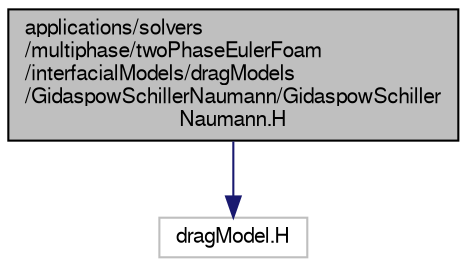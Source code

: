 digraph "applications/solvers/multiphase/twoPhaseEulerFoam/interfacialModels/dragModels/GidaspowSchillerNaumann/GidaspowSchillerNaumann.H"
{
  bgcolor="transparent";
  edge [fontname="FreeSans",fontsize="10",labelfontname="FreeSans",labelfontsize="10"];
  node [fontname="FreeSans",fontsize="10",shape=record];
  Node1 [label="applications/solvers\l/multiphase/twoPhaseEulerFoam\l/interfacialModels/dragModels\l/GidaspowSchillerNaumann/GidaspowSchiller\lNaumann.H",height=0.2,width=0.4,color="black", fillcolor="grey75", style="filled" fontcolor="black"];
  Node1 -> Node2 [color="midnightblue",fontsize="10",style="solid",fontname="FreeSans"];
  Node2 [label="dragModel.H",height=0.2,width=0.4,color="grey75"];
}
